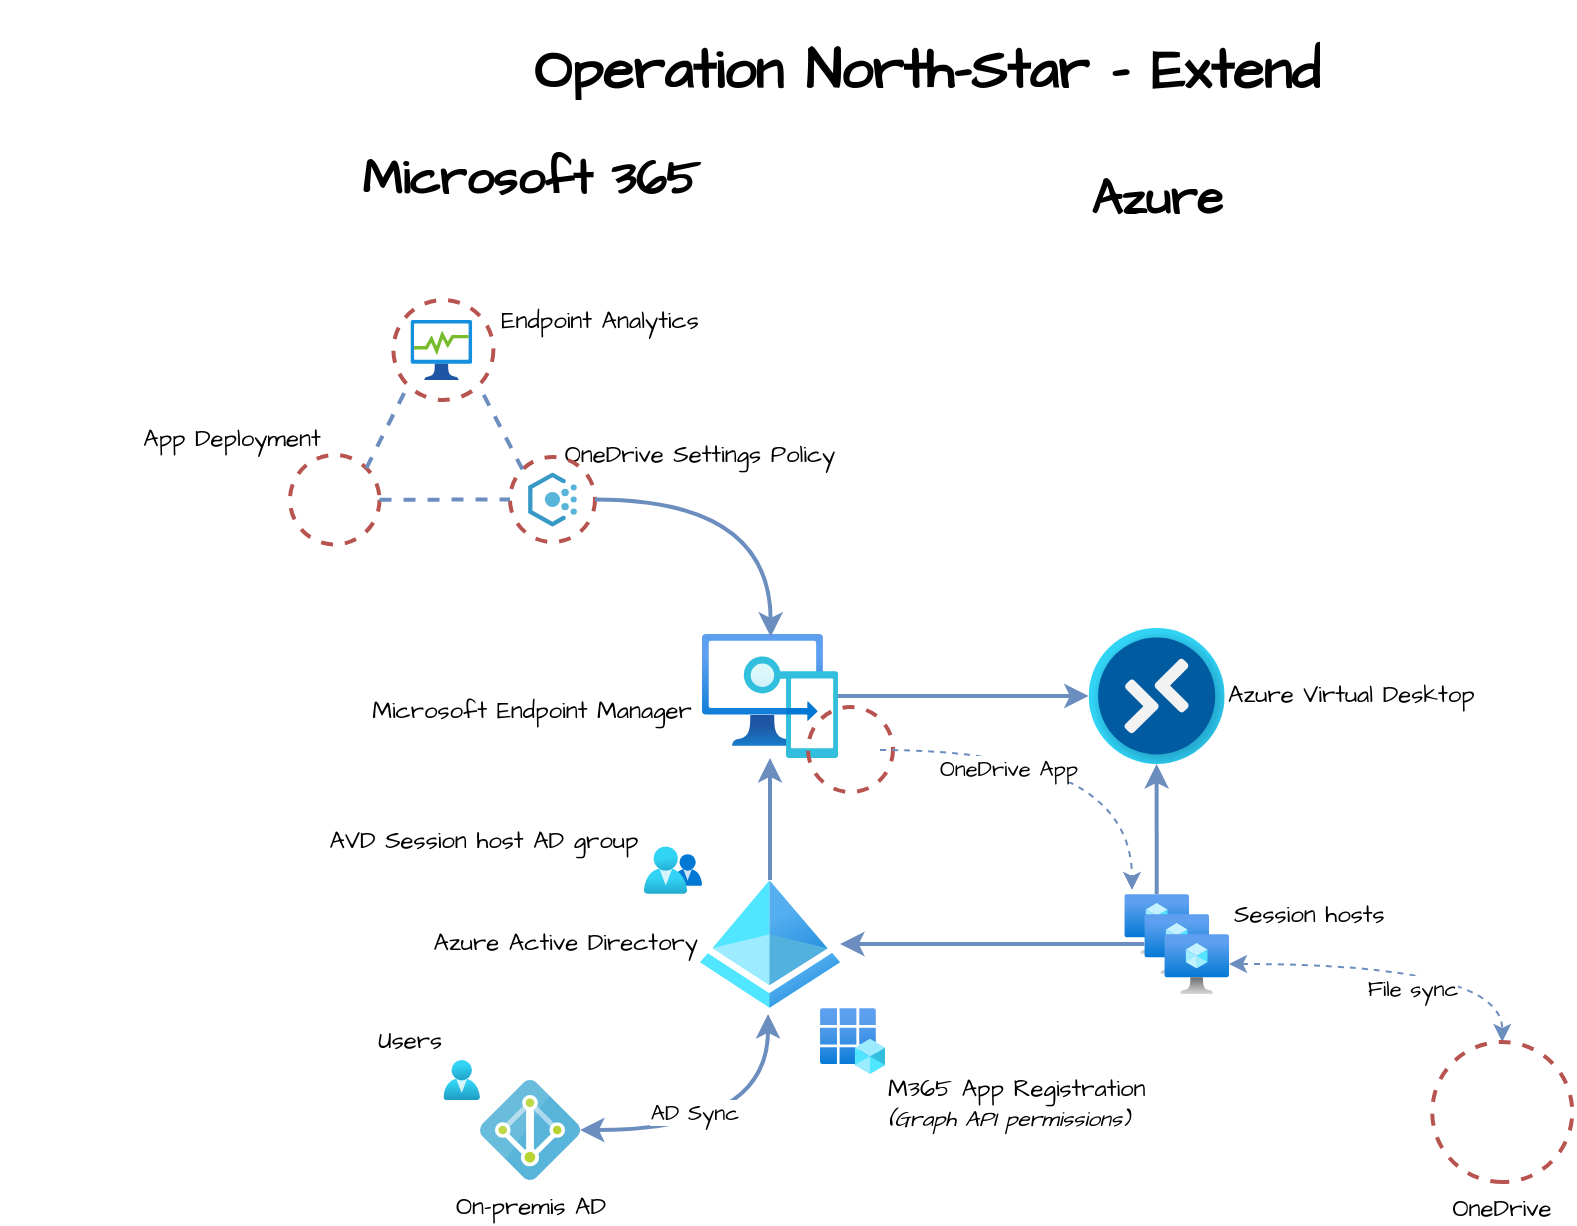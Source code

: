<mxfile version="15.5.8" type="github">
  <diagram id="XPhHHCLm-9Wgk9YLsKPm" name="Page-1">
    <mxGraphModel dx="1638" dy="1542" grid="1" gridSize="10" guides="1" tooltips="1" connect="1" arrows="1" fold="1" page="1" pageScale="1" pageWidth="850" pageHeight="1100" math="0" shadow="0">
      <root>
        <mxCell id="0" />
        <mxCell id="1" parent="0" />
        <mxCell id="nBsCWUYdzX43SWLqqMjy-13" value="" style="aspect=fixed;html=1;points=[];align=right;image;fontSize=12;image=img/lib/azure2/intune/Intune.svg;labelPosition=left;verticalLabelPosition=bottom;verticalAlign=top;fontFamily=Architects Daughter;fontSource=https%3A%2F%2Ffonts.googleapis.com%2Fcss%3Ffamily%3DArchitects%2BDaughter;" parent="1" vertex="1">
          <mxGeometry x="241" y="177" width="68" height="62" as="geometry" />
        </mxCell>
        <mxCell id="u2XOnkemIpBmOMehbfDS-7" value="" style="ellipse;whiteSpace=wrap;html=1;aspect=fixed;dashed=1;strokeWidth=2;strokeColor=#b85450;fillColor=none;" vertex="1" parent="1">
          <mxGeometry x="294" y="213.5" width="42.5" height="42.5" as="geometry" />
        </mxCell>
        <mxCell id="nBsCWUYdzX43SWLqqMjy-1" value="Azure Virtual Desktop" style="aspect=fixed;html=1;points=[];align=left;image;fontSize=12;image=img/lib/azure2/other/Windows_Virtual_Desktop.svg;labelPosition=right;verticalLabelPosition=middle;verticalAlign=middle;fontFamily=Architects Daughter;fontSource=https%3A%2F%2Ffonts.googleapis.com%2Fcss%3Ffamily%3DArchitects%2BDaughter;" parent="1" vertex="1">
          <mxGeometry x="434.34" y="174" width="68" height="68" as="geometry" />
        </mxCell>
        <mxCell id="nBsCWUYdzX43SWLqqMjy-2" value="" style="aspect=fixed;html=1;points=[];align=left;image;fontSize=12;image=img/lib/azure2/identity/App_Registrations.svg;labelPosition=right;verticalLabelPosition=middle;verticalAlign=middle;fontFamily=Architects Daughter;fontSource=https%3A%2F%2Ffonts.googleapis.com%2Fcss%3Ffamily%3DArchitects%2BDaughter;" parent="1" vertex="1">
          <mxGeometry x="300" y="364" width="32.49" height="33" as="geometry" />
        </mxCell>
        <mxCell id="nBsCWUYdzX43SWLqqMjy-15" style="edgeStyle=orthogonalEdgeStyle;curved=1;orthogonalLoop=1;jettySize=auto;html=1;strokeWidth=2;fillColor=#dae8fc;strokeColor=#6c8ebf;" parent="1" source="nBsCWUYdzX43SWLqqMjy-3" target="nBsCWUYdzX43SWLqqMjy-13" edge="1">
          <mxGeometry relative="1" as="geometry" />
        </mxCell>
        <mxCell id="nBsCWUYdzX43SWLqqMjy-3" value="Azure Active Directory" style="aspect=fixed;html=1;points=[];align=right;image;fontSize=12;image=img/lib/azure2/identity/Azure_Active_Directory.svg;labelPosition=left;verticalLabelPosition=middle;verticalAlign=middle;fontFamily=Architects Daughter;fontSource=https%3A%2F%2Ffonts.googleapis.com%2Fcss%3Ffamily%3DArchitects%2BDaughter;" parent="1" vertex="1">
          <mxGeometry x="240" y="300" width="70" height="64" as="geometry" />
        </mxCell>
        <mxCell id="nBsCWUYdzX43SWLqqMjy-8" style="edgeStyle=orthogonalEdgeStyle;orthogonalLoop=1;jettySize=auto;html=1;fillColor=#dae8fc;strokeColor=#6c8ebf;curved=1;strokeWidth=2;" parent="1" source="nBsCWUYdzX43SWLqqMjy-4" target="nBsCWUYdzX43SWLqqMjy-1" edge="1">
          <mxGeometry relative="1" as="geometry" />
        </mxCell>
        <mxCell id="nBsCWUYdzX43SWLqqMjy-4" value="" style="aspect=fixed;html=1;points=[];align=center;image;fontSize=12;image=img/lib/azure2/compute/Virtual_Machine.svg;" parent="1" vertex="1">
          <mxGeometry x="452.17" y="307" width="32.34" height="30" as="geometry" />
        </mxCell>
        <mxCell id="nBsCWUYdzX43SWLqqMjy-11" style="edgeStyle=orthogonalEdgeStyle;curved=1;orthogonalLoop=1;jettySize=auto;html=1;strokeWidth=2;fillColor=#dae8fc;strokeColor=#6c8ebf;" parent="1" source="nBsCWUYdzX43SWLqqMjy-5" target="nBsCWUYdzX43SWLqqMjy-3" edge="1">
          <mxGeometry relative="1" as="geometry" />
        </mxCell>
        <mxCell id="nBsCWUYdzX43SWLqqMjy-5" value="" style="aspect=fixed;html=1;points=[];align=left;image;fontSize=12;image=img/lib/azure2/compute/Virtual_Machine.svg;labelPosition=right;verticalLabelPosition=middle;verticalAlign=middle;" parent="1" vertex="1">
          <mxGeometry x="462.17" y="317" width="32.34" height="30" as="geometry" />
        </mxCell>
        <mxCell id="u2XOnkemIpBmOMehbfDS-31" style="edgeStyle=orthogonalEdgeStyle;curved=1;orthogonalLoop=1;jettySize=auto;html=1;entryX=0;entryY=0.5;entryDx=0;entryDy=0;dashed=1;fontFamily=Architects Daughter;fontSource=https%3A%2F%2Ffonts.googleapis.com%2Fcss%3Ffamily%3DArchitects%2BDaughter;startArrow=classic;startFill=1;fillColor=#dae8fc;strokeColor=#6c8ebf;" edge="1" parent="1" source="nBsCWUYdzX43SWLqqMjy-6" target="u2XOnkemIpBmOMehbfDS-29">
          <mxGeometry relative="1" as="geometry" />
        </mxCell>
        <mxCell id="u2XOnkemIpBmOMehbfDS-32" value="File sync" style="edgeLabel;html=1;align=center;verticalAlign=middle;resizable=0;points=[];fontFamily=Architects Daughter;" vertex="1" connectable="0" parent="u2XOnkemIpBmOMehbfDS-31">
          <mxGeometry x="0.034" y="-12" relative="1" as="geometry">
            <mxPoint as="offset" />
          </mxGeometry>
        </mxCell>
        <mxCell id="nBsCWUYdzX43SWLqqMjy-6" value="Session hosts" style="aspect=fixed;html=1;points=[];align=left;image;fontSize=12;image=img/lib/azure2/compute/Virtual_Machine.svg;labelPosition=right;verticalLabelPosition=top;verticalAlign=bottom;fontFamily=Architects Daughter;fontSource=https%3A%2F%2Ffonts.googleapis.com%2Fcss%3Ffamily%3DArchitects%2BDaughter;" parent="1" vertex="1">
          <mxGeometry x="472.17" y="327" width="32.34" height="30" as="geometry" />
        </mxCell>
        <mxCell id="nBsCWUYdzX43SWLqqMjy-14" style="edgeStyle=orthogonalEdgeStyle;curved=1;orthogonalLoop=1;jettySize=auto;html=1;strokeWidth=2;fillColor=#dae8fc;strokeColor=#6c8ebf;" parent="1" source="nBsCWUYdzX43SWLqqMjy-13" target="nBsCWUYdzX43SWLqqMjy-1" edge="1">
          <mxGeometry relative="1" as="geometry" />
        </mxCell>
        <mxCell id="nBsCWUYdzX43SWLqqMjy-19" style="edgeStyle=orthogonalEdgeStyle;curved=1;orthogonalLoop=1;jettySize=auto;html=1;entryX=0.486;entryY=1.047;entryDx=0;entryDy=0;entryPerimeter=0;strokeWidth=2;fillColor=#dae8fc;strokeColor=#6c8ebf;startArrow=classic;startFill=1;" parent="1" source="nBsCWUYdzX43SWLqqMjy-18" target="nBsCWUYdzX43SWLqqMjy-3" edge="1">
          <mxGeometry relative="1" as="geometry" />
        </mxCell>
        <mxCell id="nBsCWUYdzX43SWLqqMjy-20" value="AD Sync" style="edgeLabel;html=1;align=center;verticalAlign=middle;resizable=0;points=[];fontFamily=Architects Daughter;fontSource=https%3A%2F%2Ffonts.googleapis.com%2Fcss%3Ffamily%3DArchitects%2BDaughter;" parent="nBsCWUYdzX43SWLqqMjy-19" vertex="1" connectable="0">
          <mxGeometry x="-0.25" y="9" relative="1" as="geometry">
            <mxPoint as="offset" />
          </mxGeometry>
        </mxCell>
        <mxCell id="nBsCWUYdzX43SWLqqMjy-18" value="On-premis AD" style="sketch=0;aspect=fixed;html=1;points=[];align=center;image;fontSize=12;image=img/lib/mscae/Active_Directory.svg;fontFamily=Architects Daughter;fontSource=https%3A%2F%2Ffonts.googleapis.com%2Fcss%3Ffamily%3DArchitects%2BDaughter;" parent="1" vertex="1">
          <mxGeometry x="130" y="400" width="50" height="50" as="geometry" />
        </mxCell>
        <mxCell id="nBsCWUYdzX43SWLqqMjy-27" value="&lt;h1 style=&quot;font-size: 28px&quot;&gt;&lt;font style=&quot;font-size: 28px&quot;&gt;Operation North-Star - Extend&lt;/font&gt;&lt;/h1&gt;" style="text;html=1;strokeColor=none;fillColor=none;spacing=5;spacingTop=-20;whiteSpace=wrap;overflow=hidden;rounded=0;fontFamily=Architects Daughter;fontSource=https%3A%2F%2Ffonts.googleapis.com%2Fcss%3Ffamily%3DArchitects%2BDaughter;fontSize=28;" parent="1" vertex="1">
          <mxGeometry x="152.49" y="-130" width="510" height="40" as="geometry" />
        </mxCell>
        <mxCell id="nBsCWUYdzX43SWLqqMjy-40" value="Azure" style="text;strokeColor=none;fillColor=none;html=1;fontSize=24;fontStyle=1;verticalAlign=middle;align=center;fontFamily=Architects Daughter;fontSource=https%3A%2F%2Ffonts.googleapis.com%2Fcss%3Ffamily%3DArchitects%2BDaughter;" parent="1" vertex="1">
          <mxGeometry x="418.34" y="-60" width="100" height="40" as="geometry" />
        </mxCell>
        <mxCell id="nBsCWUYdzX43SWLqqMjy-55" value="Microsoft 365" style="text;strokeColor=none;fillColor=none;html=1;fontSize=24;fontStyle=1;verticalAlign=middle;align=center;fontFamily=Architects Daughter;fontSource=https%3A%2F%2Ffonts.googleapis.com%2Fcss%3Ffamily%3DArchitects%2BDaughter;" parent="1" vertex="1">
          <mxGeometry x="105" y="-70" width="100" height="40" as="geometry" />
        </mxCell>
        <mxCell id="nBsCWUYdzX43SWLqqMjy-62" value="" style="aspect=fixed;html=1;points=[];align=right;image;fontSize=12;image=img/lib/azure2/identity/Groups.svg;dashed=1;fontFamily=Architects Daughter;fontSource=https%3A%2F%2Ffonts.googleapis.com%2Fcss%3Ffamily%3DArchitects%2BDaughter;fontColor=#000000;strokeWidth=3;fillColor=none;labelPosition=left;verticalLabelPosition=top;verticalAlign=bottom;" parent="1" vertex="1">
          <mxGeometry x="212" y="283.12" width="29" height="23.88" as="geometry" />
        </mxCell>
        <mxCell id="nBsCWUYdzX43SWLqqMjy-63" value="Users" style="aspect=fixed;html=1;points=[];align=right;image;fontSize=12;image=img/lib/azure2/identity/Users.svg;dashed=1;fontFamily=Architects Daughter;fontSource=https%3A%2F%2Ffonts.googleapis.com%2Fcss%3Ffamily%3DArchitects%2BDaughter;fontColor=#000000;strokeWidth=3;fillColor=none;labelPosition=left;verticalLabelPosition=top;verticalAlign=bottom;" parent="1" vertex="1">
          <mxGeometry x="111.71" y="390" width="18.29" height="20" as="geometry" />
        </mxCell>
        <mxCell id="A9tMjpqkmuNuvl3mLpHb-4" value="&lt;span style=&quot;font-family: &amp;#34;architects daughter&amp;#34; ; text-align: right ; background-color: rgb(255 , 255 , 255)&quot;&gt;AVD Session host AD group&lt;/span&gt;" style="text;html=1;strokeColor=none;fillColor=none;align=center;verticalAlign=middle;whiteSpace=wrap;rounded=0;dashed=1;" parent="1" vertex="1">
          <mxGeometry x="52.0" y="270" width="160" height="20" as="geometry" />
        </mxCell>
        <mxCell id="A9tMjpqkmuNuvl3mLpHb-6" value="&lt;span style=&quot;color: rgb(0 , 0 , 0) ; font-family: &amp;#34;architects daughter&amp;#34; ; font-size: 12px ; font-style: normal ; font-weight: 400 ; letter-spacing: normal ; text-align: left ; text-indent: 0px ; text-transform: none ; word-spacing: 0px ; background-color: rgb(255 , 255 , 255) ; display: inline ; float: none&quot;&gt;M365 App Registration&lt;/span&gt;&lt;br style=&quot;color: rgb(0 , 0 , 0) ; font-family: &amp;#34;architects daughter&amp;#34; ; font-size: 12px ; font-style: normal ; font-weight: 400 ; letter-spacing: normal ; text-align: left ; text-indent: 0px ; text-transform: none ; word-spacing: 0px&quot;&gt;&lt;font style=&quot;color: rgb(0 , 0 , 0) ; font-family: &amp;#34;architects daughter&amp;#34; ; font-style: normal ; font-weight: 400 ; letter-spacing: normal ; text-align: left ; text-indent: 0px ; text-transform: none ; word-spacing: 0px&quot; size=&quot;1&quot;&gt;&lt;i style=&quot;font-size: 11px&quot;&gt;(Graph API permissions)&lt;/i&gt;&lt;/font&gt;" style="text;whiteSpace=wrap;html=1;" parent="1" vertex="1">
          <mxGeometry x="332.49" y="390" width="150" height="50" as="geometry" />
        </mxCell>
        <mxCell id="JnPFrYWUim7QjzS_rn2U-6" value="" style="group" parent="1" vertex="1" connectable="0">
          <mxGeometry x="-110" y="-10" width="430" height="142.25" as="geometry" />
        </mxCell>
        <mxCell id="d7Z2iAcqk1f-dhNnv_J7-3" value="" style="ellipse;whiteSpace=wrap;html=1;aspect=fixed;dashed=1;strokeWidth=2;strokeColor=#b85450;fillColor=none;" parent="JnPFrYWUim7QjzS_rn2U-6" vertex="1">
          <mxGeometry x="145" y="97.5" width="44.75" height="44.75" as="geometry" />
        </mxCell>
        <mxCell id="JnPFrYWUim7QjzS_rn2U-5" value="" style="group" parent="JnPFrYWUim7QjzS_rn2U-6" vertex="1" connectable="0">
          <mxGeometry width="430" height="141" as="geometry" />
        </mxCell>
        <mxCell id="_bpsfl8kZRqbAkMUSs4C-2" value="&lt;span style=&quot;font-family: &amp;#34;architects daughter&amp;#34; ; text-align: right ; background-color: rgb(255 , 255 , 255)&quot;&gt;OneDrive Settings Policy&lt;br&gt;&lt;/span&gt;" style="text;html=1;strokeColor=none;fillColor=none;align=center;verticalAlign=middle;whiteSpace=wrap;rounded=0;dashed=1;" parent="JnPFrYWUim7QjzS_rn2U-5" vertex="1">
          <mxGeometry x="270" y="87.31" width="160" height="20" as="geometry" />
        </mxCell>
        <mxCell id="SXY2PGrCGi5gm-ooBNrk-3" value="&lt;span style=&quot;font-family: &amp;#34;architects daughter&amp;#34; ; text-align: right ; background-color: rgb(255 , 255 , 255)&quot;&gt;Endpoint Analytics&lt;br&gt;&lt;/span&gt;" style="text;html=1;strokeColor=none;fillColor=none;align=center;verticalAlign=middle;whiteSpace=wrap;rounded=0;dashed=1;" parent="JnPFrYWUim7QjzS_rn2U-5" vertex="1">
          <mxGeometry x="220" y="20" width="160" height="20" as="geometry" />
        </mxCell>
        <mxCell id="JnPFrYWUim7QjzS_rn2U-1" value="" style="group" parent="JnPFrYWUim7QjzS_rn2U-5" vertex="1" connectable="0">
          <mxGeometry x="195.69" y="20" width="50" height="50" as="geometry" />
        </mxCell>
        <mxCell id="SXY2PGrCGi5gm-ooBNrk-2" value="" style="ellipse;whiteSpace=wrap;html=1;aspect=fixed;dashed=1;strokeWidth=2;strokeColor=#b85450;fillColor=none;" parent="JnPFrYWUim7QjzS_rn2U-1" vertex="1">
          <mxGeometry x="1" width="50" height="50" as="geometry" />
        </mxCell>
        <mxCell id="SXY2PGrCGi5gm-ooBNrk-1" value="" style="aspect=fixed;html=1;points=[];align=center;image;fontSize=12;image=img/lib/azure2/general/Process_Explorer.svg;hachureGap=4;pointerEvents=0;fontFamily=Indie Flower;fontSource=https%3A%2F%2Ffonts.googleapis.com%2Fcss%3Ffamily%3DIndie%2BFlower;" parent="JnPFrYWUim7QjzS_rn2U-1" vertex="1">
          <mxGeometry x="9.55" y="10" width="30.89" height="30" as="geometry" />
        </mxCell>
        <mxCell id="JnPFrYWUim7QjzS_rn2U-2" value="" style="group" parent="JnPFrYWUim7QjzS_rn2U-5" vertex="1" connectable="0">
          <mxGeometry x="255" y="98.5" width="42.5" height="42.5" as="geometry" />
        </mxCell>
        <mxCell id="A9tMjpqkmuNuvl3mLpHb-5" value="" style="ellipse;whiteSpace=wrap;html=1;aspect=fixed;dashed=1;strokeWidth=2;strokeColor=#b85450;fillColor=none;" parent="JnPFrYWUim7QjzS_rn2U-2" vertex="1">
          <mxGeometry width="42.5" height="42.5" as="geometry" />
        </mxCell>
        <mxCell id="_bpsfl8kZRqbAkMUSs4C-1" value="" style="sketch=0;aspect=fixed;html=1;points=[];align=center;image;fontSize=12;image=img/lib/mscae/Policy.svg;" parent="JnPFrYWUim7QjzS_rn2U-2" vertex="1">
          <mxGeometry x="9.04" y="7.69" width="24.42" height="27.13" as="geometry" />
        </mxCell>
        <mxCell id="SXY2PGrCGi5gm-ooBNrk-9" value="" style="endArrow=none;dashed=1;html=1;fontFamily=Indie Flower;fontSource=https%3A%2F%2Ffonts.googleapis.com%2Fcss%3Ffamily%3DIndie%2BFlower;fontSize=12;sourcePerimeterSpacing=8;targetPerimeterSpacing=8;strokeWidth=2;fillColor=#dae8fc;strokeColor=#6c8ebf;entryX=1;entryY=1;entryDx=0;entryDy=0;exitX=0;exitY=0;exitDx=0;exitDy=0;" parent="JnPFrYWUim7QjzS_rn2U-5" source="A9tMjpqkmuNuvl3mLpHb-5" target="SXY2PGrCGi5gm-ooBNrk-2" edge="1">
          <mxGeometry width="50" height="50" relative="1" as="geometry">
            <mxPoint x="191.036" y="116.214" as="sourcePoint" />
            <mxPoint x="215.994" y="86.178" as="targetPoint" />
          </mxGeometry>
        </mxCell>
        <mxCell id="d7Z2iAcqk1f-dhNnv_J7-2" value="&lt;span style=&quot;font-family: &amp;#34;architects daughter&amp;#34; ; text-align: right ; background-color: rgb(255 , 255 , 255)&quot;&gt;App Deployment&lt;br&gt;&lt;/span&gt;" style="text;html=1;strokeColor=none;fillColor=none;align=center;verticalAlign=middle;whiteSpace=wrap;rounded=0;dashed=1;" parent="JnPFrYWUim7QjzS_rn2U-5" vertex="1">
          <mxGeometry x="35.69" y="78.5" width="160" height="20" as="geometry" />
        </mxCell>
        <mxCell id="SXY2PGrCGi5gm-ooBNrk-8" value="" style="endArrow=none;dashed=1;html=1;fontFamily=Indie Flower;fontSource=https%3A%2F%2Ffonts.googleapis.com%2Fcss%3Ffamily%3DIndie%2BFlower;fontSize=12;sourcePerimeterSpacing=8;targetPerimeterSpacing=8;strokeWidth=2;fillColor=#dae8fc;strokeColor=#6c8ebf;entryX=0;entryY=1;entryDx=0;entryDy=0;exitX=1;exitY=0;exitDx=0;exitDy=0;" parent="JnPFrYWUim7QjzS_rn2U-6" source="d7Z2iAcqk1f-dhNnv_J7-3" target="SXY2PGrCGi5gm-ooBNrk-2" edge="1">
          <mxGeometry width="50" height="50" relative="1" as="geometry">
            <mxPoint x="175" y="108.25" as="sourcePoint" />
            <mxPoint x="225" y="58.25" as="targetPoint" />
          </mxGeometry>
        </mxCell>
        <mxCell id="SXY2PGrCGi5gm-ooBNrk-10" value="" style="endArrow=none;dashed=1;html=1;fontFamily=Indie Flower;fontSource=https%3A%2F%2Ffonts.googleapis.com%2Fcss%3Ffamily%3DIndie%2BFlower;fontSize=12;sourcePerimeterSpacing=8;targetPerimeterSpacing=8;strokeWidth=2;fillColor=#dae8fc;strokeColor=#6c8ebf;entryX=0;entryY=0.5;entryDx=0;entryDy=0;exitX=1;exitY=0.5;exitDx=0;exitDy=0;" parent="JnPFrYWUim7QjzS_rn2U-6" source="d7Z2iAcqk1f-dhNnv_J7-3" target="A9tMjpqkmuNuvl3mLpHb-5" edge="1">
          <mxGeometry width="50" height="50" relative="1" as="geometry">
            <mxPoint x="201.036" y="126.214" as="sourcePoint" />
            <mxPoint x="225.994" y="96.178" as="targetPoint" />
          </mxGeometry>
        </mxCell>
        <mxCell id="Vu-hyjjE2dV2V6E6BwuZ-2" value="&lt;span style=&quot;font-family: &amp;#34;architects daughter&amp;#34; ; text-align: right ; background-color: rgb(255 , 255 , 255)&quot;&gt;Microsoft Endpoint Manager&lt;/span&gt;" style="text;html=1;strokeColor=none;fillColor=none;align=center;verticalAlign=middle;whiteSpace=wrap;rounded=0;" parent="1" vertex="1">
          <mxGeometry x="65.67" y="200" width="180" height="30" as="geometry" />
        </mxCell>
        <mxCell id="Vu-hyjjE2dV2V6E6BwuZ-5" style="edgeStyle=orthogonalEdgeStyle;curved=1;orthogonalLoop=1;jettySize=auto;html=1;entryX=0.505;entryY=0.022;entryDx=0;entryDy=0;entryPerimeter=0;startArrow=none;startFill=0;endArrow=classic;endFill=1;strokeWidth=2;fillColor=#dae8fc;strokeColor=#6c8ebf;" parent="1" source="A9tMjpqkmuNuvl3mLpHb-5" target="nBsCWUYdzX43SWLqqMjy-13" edge="1">
          <mxGeometry relative="1" as="geometry" />
        </mxCell>
        <mxCell id="u2XOnkemIpBmOMehbfDS-2" value="" style="shape=image;html=1;verticalAlign=top;verticalLabelPosition=bottom;labelBackgroundColor=#ffffff;imageAspect=0;aspect=fixed;image=https://cdn2.iconfinder.com/data/icons/social-media-square-flat/1024/flat-128.png" vertex="1" parent="1">
          <mxGeometry x="43" y="96" width="30" height="30" as="geometry" />
        </mxCell>
        <mxCell id="u2XOnkemIpBmOMehbfDS-4" style="edgeStyle=orthogonalEdgeStyle;orthogonalLoop=1;jettySize=auto;html=1;curved=1;fillColor=#dae8fc;strokeColor=#6c8ebf;dashed=1;entryX=0.118;entryY=-0.067;entryDx=0;entryDy=0;entryPerimeter=0;" edge="1" parent="1" source="u2XOnkemIpBmOMehbfDS-3" target="nBsCWUYdzX43SWLqqMjy-4">
          <mxGeometry relative="1" as="geometry">
            <mxPoint x="450" y="310" as="targetPoint" />
          </mxGeometry>
        </mxCell>
        <mxCell id="u2XOnkemIpBmOMehbfDS-6" value="OneDrive App" style="edgeLabel;html=1;align=center;verticalAlign=middle;resizable=0;points=[];fontFamily=Architects Daughter;fontSource=https%3A%2F%2Ffonts.googleapis.com%2Fcss%3Ffamily%3DArchitects%2BDaughter;" vertex="1" connectable="0" parent="u2XOnkemIpBmOMehbfDS-4">
          <mxGeometry x="-0.354" y="-9" relative="1" as="geometry">
            <mxPoint as="offset" />
          </mxGeometry>
        </mxCell>
        <mxCell id="u2XOnkemIpBmOMehbfDS-3" value="" style="shape=image;html=1;verticalAlign=top;verticalLabelPosition=bottom;labelBackgroundColor=#ffffff;imageAspect=0;aspect=fixed;image=https://cdn2.iconfinder.com/data/icons/social-media-square-flat/1024/flat-128.png" vertex="1" parent="1">
          <mxGeometry x="300" y="220" width="30" height="30" as="geometry" />
        </mxCell>
        <mxCell id="u2XOnkemIpBmOMehbfDS-10" value="" style="shape=image;html=1;verticalAlign=top;verticalLabelPosition=bottom;labelBackgroundColor=#ffffff;imageAspect=0;aspect=fixed;image=https://cdn2.iconfinder.com/data/icons/social-media-square-flat/1024/flat-128.png" vertex="1" parent="1">
          <mxGeometry x="620" y="408.88" width="43.25" height="43.25" as="geometry" />
        </mxCell>
        <mxCell id="u2XOnkemIpBmOMehbfDS-29" value="OneDrive" style="ellipse;whiteSpace=wrap;html=1;aspect=fixed;dashed=1;strokeWidth=2;strokeColor=#b85450;fillColor=none;direction=south;labelPosition=center;verticalLabelPosition=bottom;align=center;verticalAlign=top;fontFamily=Architects Daughter;fontSource=https%3A%2F%2Ffonts.googleapis.com%2Fcss%3Ffamily%3DArchitects%2BDaughter;" vertex="1" parent="1">
          <mxGeometry x="606.12" y="381" width="70" height="70" as="geometry" />
        </mxCell>
      </root>
    </mxGraphModel>
  </diagram>
</mxfile>
